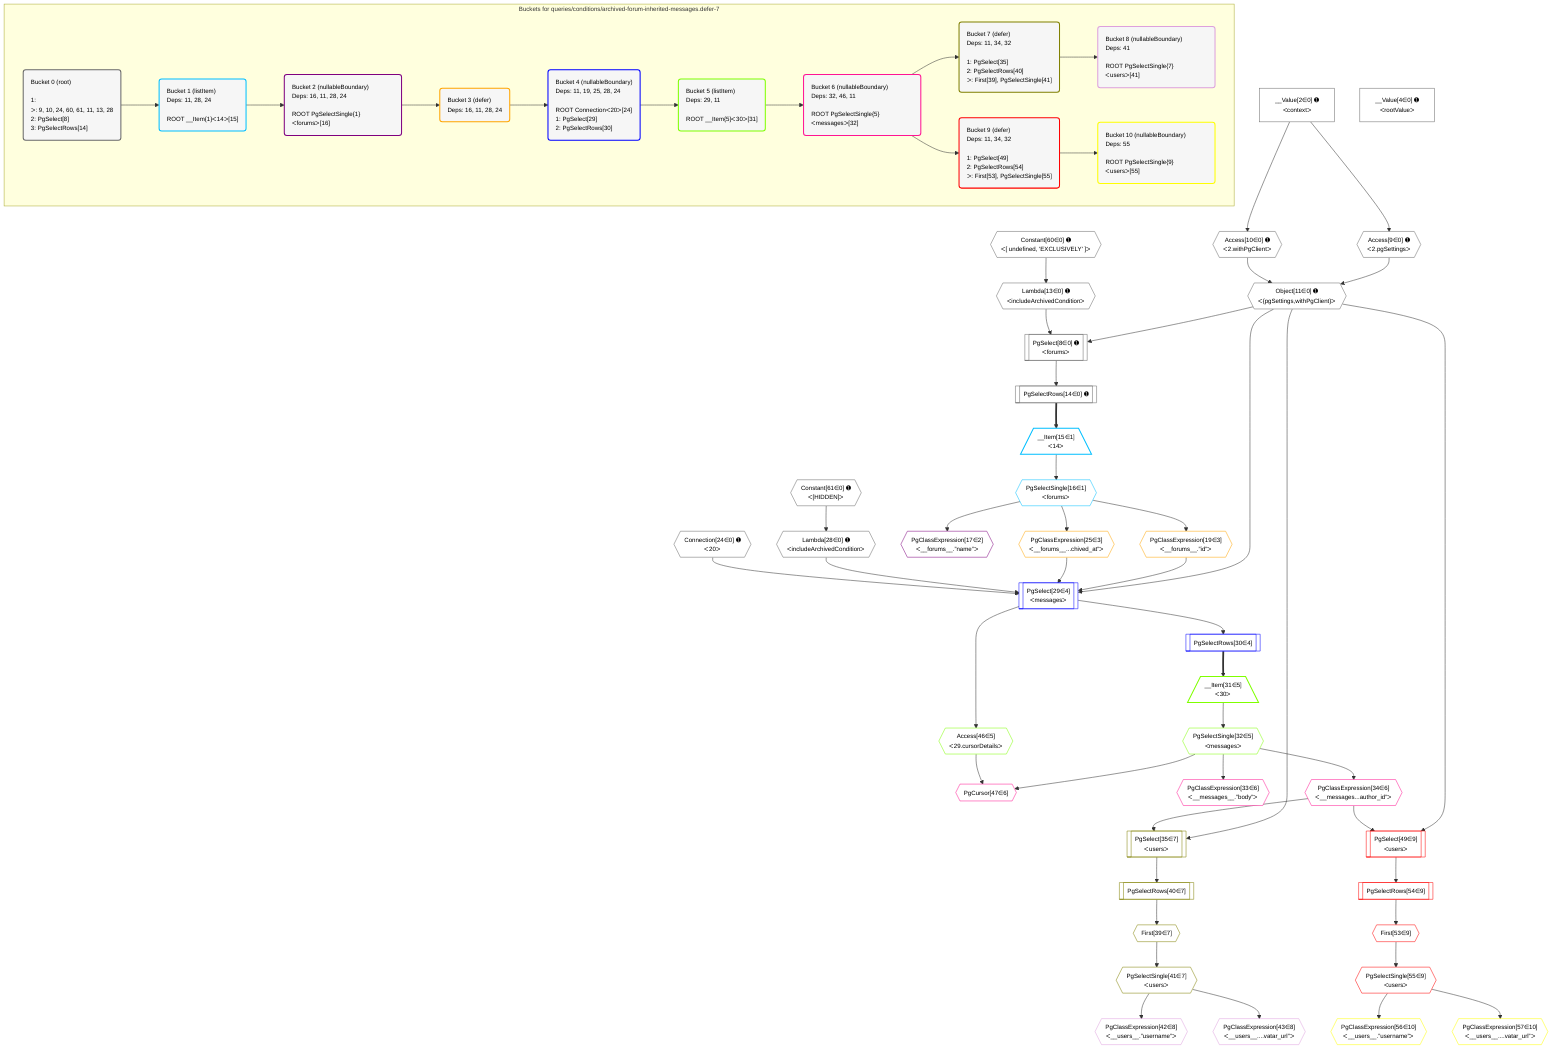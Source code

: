 %%{init: {'themeVariables': { 'fontSize': '12px'}}}%%
graph TD
    classDef path fill:#eee,stroke:#000,color:#000
    classDef plan fill:#fff,stroke-width:1px,color:#000
    classDef itemplan fill:#fff,stroke-width:2px,color:#000
    classDef unbatchedplan fill:#dff,stroke-width:1px,color:#000
    classDef sideeffectplan fill:#fcc,stroke-width:2px,color:#000
    classDef bucket fill:#f6f6f6,color:#000,stroke-width:2px,text-align:left


    %% plan dependencies
    PgSelect8[["PgSelect[8∈0] ➊<br />ᐸforumsᐳ"]]:::plan
    Object11{{"Object[11∈0] ➊<br />ᐸ{pgSettings,withPgClient}ᐳ"}}:::plan
    Lambda13{{"Lambda[13∈0] ➊<br />ᐸincludeArchivedConditionᐳ"}}:::plan
    Object11 & Lambda13 --> PgSelect8
    Access9{{"Access[9∈0] ➊<br />ᐸ2.pgSettingsᐳ"}}:::plan
    Access10{{"Access[10∈0] ➊<br />ᐸ2.withPgClientᐳ"}}:::plan
    Access9 & Access10 --> Object11
    __Value2["__Value[2∈0] ➊<br />ᐸcontextᐳ"]:::plan
    __Value2 --> Access9
    __Value2 --> Access10
    Constant60{{"Constant[60∈0] ➊<br />ᐸ[ undefined, 'EXCLUSIVELY' ]ᐳ"}}:::plan
    Constant60 --> Lambda13
    PgSelectRows14[["PgSelectRows[14∈0] ➊"]]:::plan
    PgSelect8 --> PgSelectRows14
    Lambda28{{"Lambda[28∈0] ➊<br />ᐸincludeArchivedConditionᐳ"}}:::plan
    Constant61{{"Constant[61∈0] ➊<br />ᐸ[HIDDEN]ᐳ"}}:::plan
    Constant61 --> Lambda28
    __Value4["__Value[4∈0] ➊<br />ᐸrootValueᐳ"]:::plan
    Connection24{{"Connection[24∈0] ➊<br />ᐸ20ᐳ"}}:::plan
    __Item15[/"__Item[15∈1]<br />ᐸ14ᐳ"\]:::itemplan
    PgSelectRows14 ==> __Item15
    PgSelectSingle16{{"PgSelectSingle[16∈1]<br />ᐸforumsᐳ"}}:::plan
    __Item15 --> PgSelectSingle16
    PgClassExpression17{{"PgClassExpression[17∈2]<br />ᐸ__forums__.”name”ᐳ"}}:::plan
    PgSelectSingle16 --> PgClassExpression17
    PgClassExpression19{{"PgClassExpression[19∈3]<br />ᐸ__forums__.”id”ᐳ"}}:::plan
    PgSelectSingle16 --> PgClassExpression19
    PgClassExpression25{{"PgClassExpression[25∈3]<br />ᐸ__forums__...chived_at”ᐳ"}}:::plan
    PgSelectSingle16 --> PgClassExpression25
    PgSelect29[["PgSelect[29∈4]<br />ᐸmessagesᐳ"]]:::plan
    Object11 & PgClassExpression19 & PgClassExpression25 & Lambda28 & Connection24 --> PgSelect29
    PgSelectRows30[["PgSelectRows[30∈4]"]]:::plan
    PgSelect29 --> PgSelectRows30
    __Item31[/"__Item[31∈5]<br />ᐸ30ᐳ"\]:::itemplan
    PgSelectRows30 ==> __Item31
    PgSelectSingle32{{"PgSelectSingle[32∈5]<br />ᐸmessagesᐳ"}}:::plan
    __Item31 --> PgSelectSingle32
    Access46{{"Access[46∈5]<br />ᐸ29.cursorDetailsᐳ"}}:::plan
    PgSelect29 --> Access46
    PgCursor47{{"PgCursor[47∈6]"}}:::plan
    PgSelectSingle32 & Access46 --> PgCursor47
    PgClassExpression33{{"PgClassExpression[33∈6]<br />ᐸ__messages__.”body”ᐳ"}}:::plan
    PgSelectSingle32 --> PgClassExpression33
    PgClassExpression34{{"PgClassExpression[34∈6]<br />ᐸ__messages...author_id”ᐳ"}}:::plan
    PgSelectSingle32 --> PgClassExpression34
    PgSelect35[["PgSelect[35∈7]<br />ᐸusersᐳ"]]:::plan
    Object11 & PgClassExpression34 --> PgSelect35
    First39{{"First[39∈7]"}}:::plan
    PgSelectRows40[["PgSelectRows[40∈7]"]]:::plan
    PgSelectRows40 --> First39
    PgSelect35 --> PgSelectRows40
    PgSelectSingle41{{"PgSelectSingle[41∈7]<br />ᐸusersᐳ"}}:::plan
    First39 --> PgSelectSingle41
    PgClassExpression42{{"PgClassExpression[42∈8]<br />ᐸ__users__.”username”ᐳ"}}:::plan
    PgSelectSingle41 --> PgClassExpression42
    PgClassExpression43{{"PgClassExpression[43∈8]<br />ᐸ__users__....vatar_url”ᐳ"}}:::plan
    PgSelectSingle41 --> PgClassExpression43
    PgSelect49[["PgSelect[49∈9]<br />ᐸusersᐳ"]]:::plan
    Object11 & PgClassExpression34 --> PgSelect49
    First53{{"First[53∈9]"}}:::plan
    PgSelectRows54[["PgSelectRows[54∈9]"]]:::plan
    PgSelectRows54 --> First53
    PgSelect49 --> PgSelectRows54
    PgSelectSingle55{{"PgSelectSingle[55∈9]<br />ᐸusersᐳ"}}:::plan
    First53 --> PgSelectSingle55
    PgClassExpression56{{"PgClassExpression[56∈10]<br />ᐸ__users__.”username”ᐳ"}}:::plan
    PgSelectSingle55 --> PgClassExpression56
    PgClassExpression57{{"PgClassExpression[57∈10]<br />ᐸ__users__....vatar_url”ᐳ"}}:::plan
    PgSelectSingle55 --> PgClassExpression57

    %% define steps

    subgraph "Buckets for queries/conditions/archived-forum-inherited-messages.defer-7"
    Bucket0("Bucket 0 (root)<br /><br />1: <br />ᐳ: 9, 10, 24, 60, 61, 11, 13, 28<br />2: PgSelect[8]<br />3: PgSelectRows[14]"):::bucket
    classDef bucket0 stroke:#696969
    class Bucket0,__Value2,__Value4,PgSelect8,Access9,Access10,Object11,Lambda13,PgSelectRows14,Connection24,Lambda28,Constant60,Constant61 bucket0
    Bucket1("Bucket 1 (listItem)<br />Deps: 11, 28, 24<br /><br />ROOT __Item{1}ᐸ14ᐳ[15]"):::bucket
    classDef bucket1 stroke:#00bfff
    class Bucket1,__Item15,PgSelectSingle16 bucket1
    Bucket2("Bucket 2 (nullableBoundary)<br />Deps: 16, 11, 28, 24<br /><br />ROOT PgSelectSingle{1}ᐸforumsᐳ[16]"):::bucket
    classDef bucket2 stroke:#7f007f
    class Bucket2,PgClassExpression17 bucket2
    Bucket3("Bucket 3 (defer)<br />Deps: 16, 11, 28, 24"):::bucket
    classDef bucket3 stroke:#ffa500
    class Bucket3,PgClassExpression19,PgClassExpression25 bucket3
    Bucket4("Bucket 4 (nullableBoundary)<br />Deps: 11, 19, 25, 28, 24<br /><br />ROOT Connectionᐸ20ᐳ[24]<br />1: PgSelect[29]<br />2: PgSelectRows[30]"):::bucket
    classDef bucket4 stroke:#0000ff
    class Bucket4,PgSelect29,PgSelectRows30 bucket4
    Bucket5("Bucket 5 (listItem)<br />Deps: 29, 11<br /><br />ROOT __Item{5}ᐸ30ᐳ[31]"):::bucket
    classDef bucket5 stroke:#7fff00
    class Bucket5,__Item31,PgSelectSingle32,Access46 bucket5
    Bucket6("Bucket 6 (nullableBoundary)<br />Deps: 32, 46, 11<br /><br />ROOT PgSelectSingle{5}ᐸmessagesᐳ[32]"):::bucket
    classDef bucket6 stroke:#ff1493
    class Bucket6,PgClassExpression33,PgClassExpression34,PgCursor47 bucket6
    Bucket7("Bucket 7 (defer)<br />Deps: 11, 34, 32<br /><br />1: PgSelect[35]<br />2: PgSelectRows[40]<br />ᐳ: First[39], PgSelectSingle[41]"):::bucket
    classDef bucket7 stroke:#808000
    class Bucket7,PgSelect35,First39,PgSelectRows40,PgSelectSingle41 bucket7
    Bucket8("Bucket 8 (nullableBoundary)<br />Deps: 41<br /><br />ROOT PgSelectSingle{7}ᐸusersᐳ[41]"):::bucket
    classDef bucket8 stroke:#dda0dd
    class Bucket8,PgClassExpression42,PgClassExpression43 bucket8
    Bucket9("Bucket 9 (defer)<br />Deps: 11, 34, 32<br /><br />1: PgSelect[49]<br />2: PgSelectRows[54]<br />ᐳ: First[53], PgSelectSingle[55]"):::bucket
    classDef bucket9 stroke:#ff0000
    class Bucket9,PgSelect49,First53,PgSelectRows54,PgSelectSingle55 bucket9
    Bucket10("Bucket 10 (nullableBoundary)<br />Deps: 55<br /><br />ROOT PgSelectSingle{9}ᐸusersᐳ[55]"):::bucket
    classDef bucket10 stroke:#ffff00
    class Bucket10,PgClassExpression56,PgClassExpression57 bucket10
    Bucket0 --> Bucket1
    Bucket1 --> Bucket2
    Bucket2 --> Bucket3
    Bucket3 --> Bucket4
    Bucket4 --> Bucket5
    Bucket5 --> Bucket6
    Bucket6 --> Bucket7 & Bucket9
    Bucket7 --> Bucket8
    Bucket9 --> Bucket10
    end